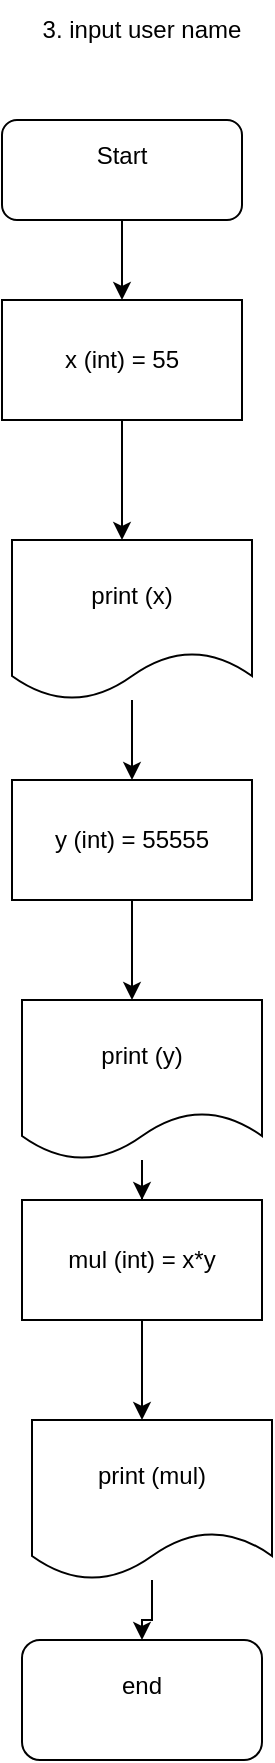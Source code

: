 <mxfile version="24.6.4" type="device">
  <diagram name="Page-1" id="FrNZHTJfqQxrG29hOEG-">
    <mxGraphModel dx="3730" dy="3075" grid="1" gridSize="10" guides="1" tooltips="1" connect="1" arrows="1" fold="1" page="1" pageScale="1" pageWidth="827" pageHeight="1169" math="0" shadow="0">
      <root>
        <mxCell id="0" />
        <mxCell id="1" parent="0" />
        <mxCell id="v25eYg1_x8J9-jdTeE8G-16" value="" style="edgeStyle=orthogonalEdgeStyle;rounded=0;orthogonalLoop=1;jettySize=auto;html=1;" edge="1" parent="1" source="v25eYg1_x8J9-jdTeE8G-1" target="v25eYg1_x8J9-jdTeE8G-9">
          <mxGeometry relative="1" as="geometry" />
        </mxCell>
        <mxCell id="v25eYg1_x8J9-jdTeE8G-1" value="Start&lt;div&gt;&lt;br&gt;&lt;/div&gt;" style="rounded=1;whiteSpace=wrap;html=1;" vertex="1" parent="1">
          <mxGeometry x="-2810" y="-2050" width="120" height="50" as="geometry" />
        </mxCell>
        <mxCell id="v25eYg1_x8J9-jdTeE8G-2" value="end&lt;div&gt;&lt;br&gt;&lt;/div&gt;" style="rounded=1;whiteSpace=wrap;html=1;" vertex="1" parent="1">
          <mxGeometry x="-2800" y="-1290" width="120" height="60" as="geometry" />
        </mxCell>
        <mxCell id="v25eYg1_x8J9-jdTeE8G-8" value="3. input user name" style="text;html=1;align=center;verticalAlign=middle;whiteSpace=wrap;rounded=0;" vertex="1" parent="1">
          <mxGeometry x="-2795" y="-2110" width="110" height="30" as="geometry" />
        </mxCell>
        <mxCell id="v25eYg1_x8J9-jdTeE8G-17" value="" style="edgeStyle=orthogonalEdgeStyle;rounded=0;orthogonalLoop=1;jettySize=auto;html=1;" edge="1" parent="1" source="v25eYg1_x8J9-jdTeE8G-9" target="v25eYg1_x8J9-jdTeE8G-10">
          <mxGeometry relative="1" as="geometry">
            <Array as="points">
              <mxPoint x="-2750" y="-1850" />
              <mxPoint x="-2750" y="-1850" />
            </Array>
          </mxGeometry>
        </mxCell>
        <mxCell id="v25eYg1_x8J9-jdTeE8G-9" value="x (int) = 55" style="rounded=0;whiteSpace=wrap;html=1;" vertex="1" parent="1">
          <mxGeometry x="-2810" y="-1960" width="120" height="60" as="geometry" />
        </mxCell>
        <mxCell id="v25eYg1_x8J9-jdTeE8G-18" value="" style="edgeStyle=orthogonalEdgeStyle;rounded=0;orthogonalLoop=1;jettySize=auto;html=1;" edge="1" parent="1" source="v25eYg1_x8J9-jdTeE8G-10" target="v25eYg1_x8J9-jdTeE8G-11">
          <mxGeometry relative="1" as="geometry" />
        </mxCell>
        <mxCell id="v25eYg1_x8J9-jdTeE8G-10" value="print (x)" style="shape=document;whiteSpace=wrap;html=1;boundedLbl=1;" vertex="1" parent="1">
          <mxGeometry x="-2805" y="-1840" width="120" height="80" as="geometry" />
        </mxCell>
        <mxCell id="v25eYg1_x8J9-jdTeE8G-23" value="" style="edgeStyle=orthogonalEdgeStyle;rounded=0;orthogonalLoop=1;jettySize=auto;html=1;" edge="1" parent="1" source="v25eYg1_x8J9-jdTeE8G-11" target="v25eYg1_x8J9-jdTeE8G-12">
          <mxGeometry relative="1" as="geometry">
            <Array as="points">
              <mxPoint x="-2745" y="-1620" />
              <mxPoint x="-2745" y="-1620" />
            </Array>
          </mxGeometry>
        </mxCell>
        <mxCell id="v25eYg1_x8J9-jdTeE8G-11" value="y (int) = 55555" style="rounded=0;whiteSpace=wrap;html=1;" vertex="1" parent="1">
          <mxGeometry x="-2805" y="-1720" width="120" height="60" as="geometry" />
        </mxCell>
        <mxCell id="v25eYg1_x8J9-jdTeE8G-20" value="" style="edgeStyle=orthogonalEdgeStyle;rounded=0;orthogonalLoop=1;jettySize=auto;html=1;" edge="1" parent="1" source="v25eYg1_x8J9-jdTeE8G-12" target="v25eYg1_x8J9-jdTeE8G-13">
          <mxGeometry relative="1" as="geometry" />
        </mxCell>
        <mxCell id="v25eYg1_x8J9-jdTeE8G-12" value="print (y)" style="shape=document;whiteSpace=wrap;html=1;boundedLbl=1;" vertex="1" parent="1">
          <mxGeometry x="-2800" y="-1610" width="120" height="80" as="geometry" />
        </mxCell>
        <mxCell id="v25eYg1_x8J9-jdTeE8G-21" value="" style="edgeStyle=orthogonalEdgeStyle;rounded=0;orthogonalLoop=1;jettySize=auto;html=1;" edge="1" parent="1" source="v25eYg1_x8J9-jdTeE8G-13" target="v25eYg1_x8J9-jdTeE8G-14">
          <mxGeometry relative="1" as="geometry">
            <Array as="points">
              <mxPoint x="-2740" y="-1420" />
              <mxPoint x="-2740" y="-1420" />
            </Array>
          </mxGeometry>
        </mxCell>
        <mxCell id="v25eYg1_x8J9-jdTeE8G-13" value="mul (int) = x*y" style="rounded=0;whiteSpace=wrap;html=1;" vertex="1" parent="1">
          <mxGeometry x="-2800" y="-1510" width="120" height="60" as="geometry" />
        </mxCell>
        <mxCell id="v25eYg1_x8J9-jdTeE8G-22" value="" style="edgeStyle=orthogonalEdgeStyle;rounded=0;orthogonalLoop=1;jettySize=auto;html=1;" edge="1" parent="1" source="v25eYg1_x8J9-jdTeE8G-14" target="v25eYg1_x8J9-jdTeE8G-2">
          <mxGeometry relative="1" as="geometry">
            <Array as="points">
              <mxPoint x="-2735" y="-1300" />
              <mxPoint x="-2740" y="-1300" />
            </Array>
          </mxGeometry>
        </mxCell>
        <mxCell id="v25eYg1_x8J9-jdTeE8G-14" value="print (mul)" style="shape=document;whiteSpace=wrap;html=1;boundedLbl=1;" vertex="1" parent="1">
          <mxGeometry x="-2795" y="-1400" width="120" height="80" as="geometry" />
        </mxCell>
      </root>
    </mxGraphModel>
  </diagram>
</mxfile>
